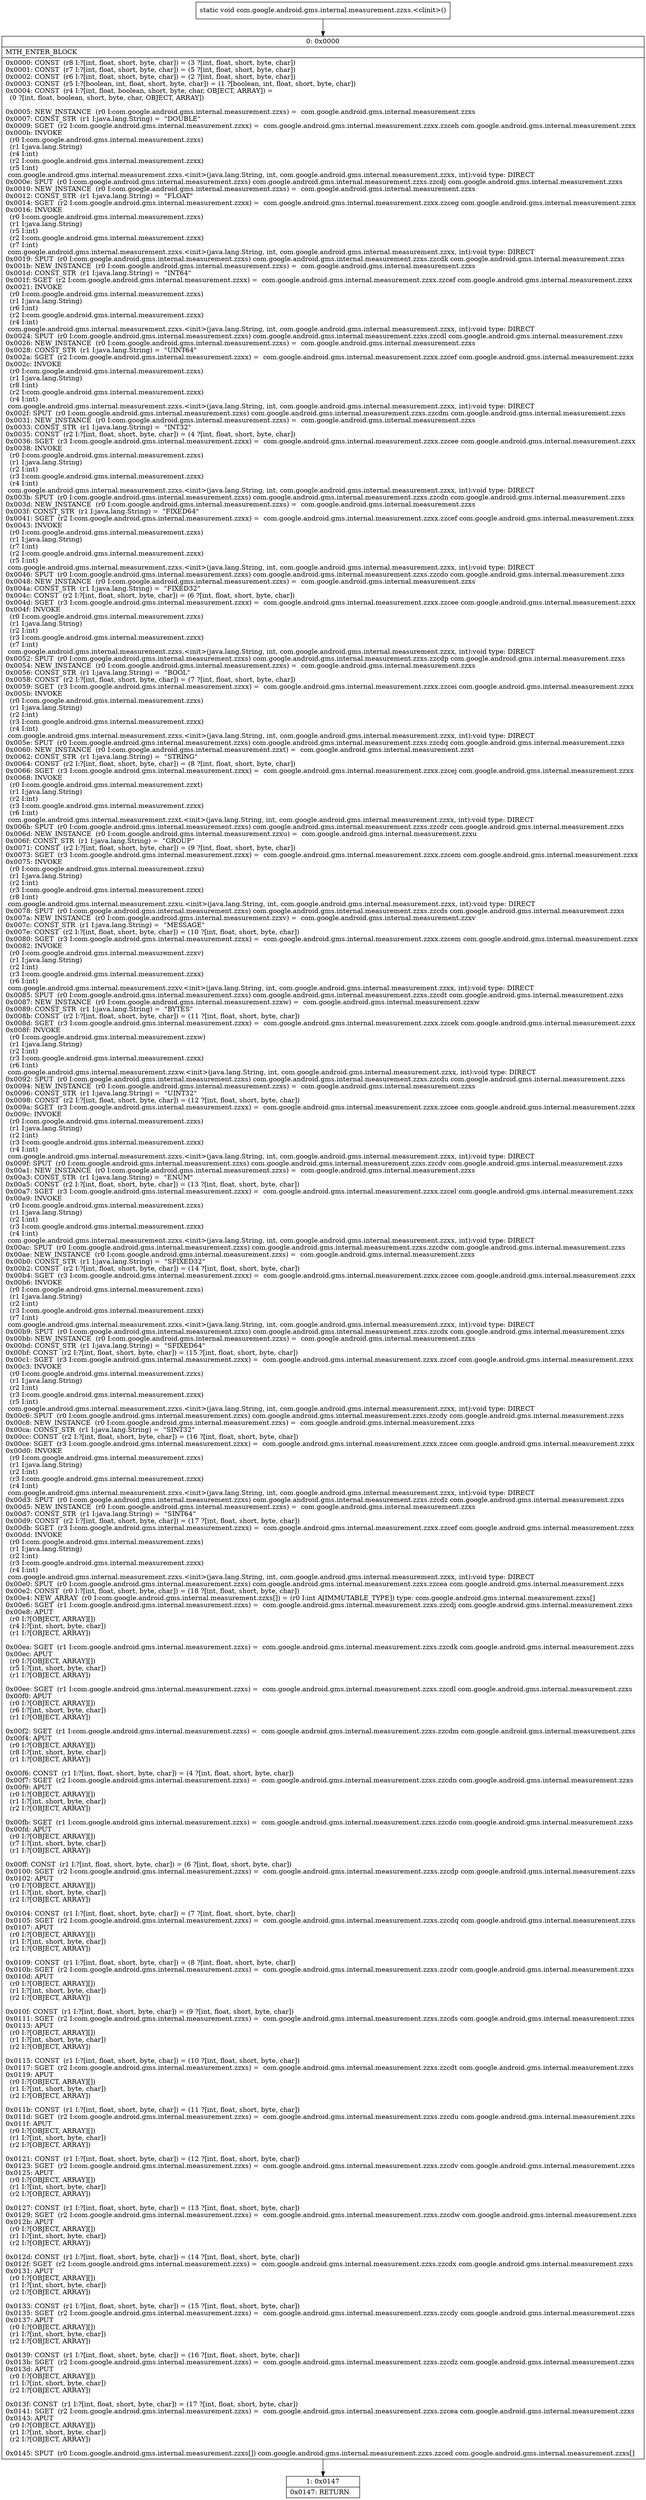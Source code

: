 digraph "CFG forcom.google.android.gms.internal.measurement.zzxs.\<clinit\>()V" {
Node_0 [shape=record,label="{0\:\ 0x0000|MTH_ENTER_BLOCK\l|0x0000: CONST  (r8 I:?[int, float, short, byte, char]) = (3 ?[int, float, short, byte, char]) \l0x0001: CONST  (r7 I:?[int, float, short, byte, char]) = (5 ?[int, float, short, byte, char]) \l0x0002: CONST  (r6 I:?[int, float, short, byte, char]) = (2 ?[int, float, short, byte, char]) \l0x0003: CONST  (r5 I:?[boolean, int, float, short, byte, char]) = (1 ?[boolean, int, float, short, byte, char]) \l0x0004: CONST  (r4 I:?[int, float, boolean, short, byte, char, OBJECT, ARRAY]) = \l  (0 ?[int, float, boolean, short, byte, char, OBJECT, ARRAY])\l \l0x0005: NEW_INSTANCE  (r0 I:com.google.android.gms.internal.measurement.zzxs) =  com.google.android.gms.internal.measurement.zzxs \l0x0007: CONST_STR  (r1 I:java.lang.String) =  \"DOUBLE\" \l0x0009: SGET  (r2 I:com.google.android.gms.internal.measurement.zzxx) =  com.google.android.gms.internal.measurement.zzxx.zzceh com.google.android.gms.internal.measurement.zzxx \l0x000b: INVOKE  \l  (r0 I:com.google.android.gms.internal.measurement.zzxs)\l  (r1 I:java.lang.String)\l  (r4 I:int)\l  (r2 I:com.google.android.gms.internal.measurement.zzxx)\l  (r5 I:int)\l com.google.android.gms.internal.measurement.zzxs.\<init\>(java.lang.String, int, com.google.android.gms.internal.measurement.zzxx, int):void type: DIRECT \l0x000e: SPUT  (r0 I:com.google.android.gms.internal.measurement.zzxs) com.google.android.gms.internal.measurement.zzxs.zzcdj com.google.android.gms.internal.measurement.zzxs \l0x0010: NEW_INSTANCE  (r0 I:com.google.android.gms.internal.measurement.zzxs) =  com.google.android.gms.internal.measurement.zzxs \l0x0012: CONST_STR  (r1 I:java.lang.String) =  \"FLOAT\" \l0x0014: SGET  (r2 I:com.google.android.gms.internal.measurement.zzxx) =  com.google.android.gms.internal.measurement.zzxx.zzceg com.google.android.gms.internal.measurement.zzxx \l0x0016: INVOKE  \l  (r0 I:com.google.android.gms.internal.measurement.zzxs)\l  (r1 I:java.lang.String)\l  (r5 I:int)\l  (r2 I:com.google.android.gms.internal.measurement.zzxx)\l  (r7 I:int)\l com.google.android.gms.internal.measurement.zzxs.\<init\>(java.lang.String, int, com.google.android.gms.internal.measurement.zzxx, int):void type: DIRECT \l0x0019: SPUT  (r0 I:com.google.android.gms.internal.measurement.zzxs) com.google.android.gms.internal.measurement.zzxs.zzcdk com.google.android.gms.internal.measurement.zzxs \l0x001b: NEW_INSTANCE  (r0 I:com.google.android.gms.internal.measurement.zzxs) =  com.google.android.gms.internal.measurement.zzxs \l0x001d: CONST_STR  (r1 I:java.lang.String) =  \"INT64\" \l0x001f: SGET  (r2 I:com.google.android.gms.internal.measurement.zzxx) =  com.google.android.gms.internal.measurement.zzxx.zzcef com.google.android.gms.internal.measurement.zzxx \l0x0021: INVOKE  \l  (r0 I:com.google.android.gms.internal.measurement.zzxs)\l  (r1 I:java.lang.String)\l  (r6 I:int)\l  (r2 I:com.google.android.gms.internal.measurement.zzxx)\l  (r4 I:int)\l com.google.android.gms.internal.measurement.zzxs.\<init\>(java.lang.String, int, com.google.android.gms.internal.measurement.zzxx, int):void type: DIRECT \l0x0024: SPUT  (r0 I:com.google.android.gms.internal.measurement.zzxs) com.google.android.gms.internal.measurement.zzxs.zzcdl com.google.android.gms.internal.measurement.zzxs \l0x0026: NEW_INSTANCE  (r0 I:com.google.android.gms.internal.measurement.zzxs) =  com.google.android.gms.internal.measurement.zzxs \l0x0028: CONST_STR  (r1 I:java.lang.String) =  \"UINT64\" \l0x002a: SGET  (r2 I:com.google.android.gms.internal.measurement.zzxx) =  com.google.android.gms.internal.measurement.zzxx.zzcef com.google.android.gms.internal.measurement.zzxx \l0x002c: INVOKE  \l  (r0 I:com.google.android.gms.internal.measurement.zzxs)\l  (r1 I:java.lang.String)\l  (r8 I:int)\l  (r2 I:com.google.android.gms.internal.measurement.zzxx)\l  (r4 I:int)\l com.google.android.gms.internal.measurement.zzxs.\<init\>(java.lang.String, int, com.google.android.gms.internal.measurement.zzxx, int):void type: DIRECT \l0x002f: SPUT  (r0 I:com.google.android.gms.internal.measurement.zzxs) com.google.android.gms.internal.measurement.zzxs.zzcdm com.google.android.gms.internal.measurement.zzxs \l0x0031: NEW_INSTANCE  (r0 I:com.google.android.gms.internal.measurement.zzxs) =  com.google.android.gms.internal.measurement.zzxs \l0x0033: CONST_STR  (r1 I:java.lang.String) =  \"INT32\" \l0x0035: CONST  (r2 I:?[int, float, short, byte, char]) = (4 ?[int, float, short, byte, char]) \l0x0036: SGET  (r3 I:com.google.android.gms.internal.measurement.zzxx) =  com.google.android.gms.internal.measurement.zzxx.zzcee com.google.android.gms.internal.measurement.zzxx \l0x0038: INVOKE  \l  (r0 I:com.google.android.gms.internal.measurement.zzxs)\l  (r1 I:java.lang.String)\l  (r2 I:int)\l  (r3 I:com.google.android.gms.internal.measurement.zzxx)\l  (r4 I:int)\l com.google.android.gms.internal.measurement.zzxs.\<init\>(java.lang.String, int, com.google.android.gms.internal.measurement.zzxx, int):void type: DIRECT \l0x003b: SPUT  (r0 I:com.google.android.gms.internal.measurement.zzxs) com.google.android.gms.internal.measurement.zzxs.zzcdn com.google.android.gms.internal.measurement.zzxs \l0x003d: NEW_INSTANCE  (r0 I:com.google.android.gms.internal.measurement.zzxs) =  com.google.android.gms.internal.measurement.zzxs \l0x003f: CONST_STR  (r1 I:java.lang.String) =  \"FIXED64\" \l0x0041: SGET  (r2 I:com.google.android.gms.internal.measurement.zzxx) =  com.google.android.gms.internal.measurement.zzxx.zzcef com.google.android.gms.internal.measurement.zzxx \l0x0043: INVOKE  \l  (r0 I:com.google.android.gms.internal.measurement.zzxs)\l  (r1 I:java.lang.String)\l  (r7 I:int)\l  (r2 I:com.google.android.gms.internal.measurement.zzxx)\l  (r5 I:int)\l com.google.android.gms.internal.measurement.zzxs.\<init\>(java.lang.String, int, com.google.android.gms.internal.measurement.zzxx, int):void type: DIRECT \l0x0046: SPUT  (r0 I:com.google.android.gms.internal.measurement.zzxs) com.google.android.gms.internal.measurement.zzxs.zzcdo com.google.android.gms.internal.measurement.zzxs \l0x0048: NEW_INSTANCE  (r0 I:com.google.android.gms.internal.measurement.zzxs) =  com.google.android.gms.internal.measurement.zzxs \l0x004a: CONST_STR  (r1 I:java.lang.String) =  \"FIXED32\" \l0x004c: CONST  (r2 I:?[int, float, short, byte, char]) = (6 ?[int, float, short, byte, char]) \l0x004d: SGET  (r3 I:com.google.android.gms.internal.measurement.zzxx) =  com.google.android.gms.internal.measurement.zzxx.zzcee com.google.android.gms.internal.measurement.zzxx \l0x004f: INVOKE  \l  (r0 I:com.google.android.gms.internal.measurement.zzxs)\l  (r1 I:java.lang.String)\l  (r2 I:int)\l  (r3 I:com.google.android.gms.internal.measurement.zzxx)\l  (r7 I:int)\l com.google.android.gms.internal.measurement.zzxs.\<init\>(java.lang.String, int, com.google.android.gms.internal.measurement.zzxx, int):void type: DIRECT \l0x0052: SPUT  (r0 I:com.google.android.gms.internal.measurement.zzxs) com.google.android.gms.internal.measurement.zzxs.zzcdp com.google.android.gms.internal.measurement.zzxs \l0x0054: NEW_INSTANCE  (r0 I:com.google.android.gms.internal.measurement.zzxs) =  com.google.android.gms.internal.measurement.zzxs \l0x0056: CONST_STR  (r1 I:java.lang.String) =  \"BOOL\" \l0x0058: CONST  (r2 I:?[int, float, short, byte, char]) = (7 ?[int, float, short, byte, char]) \l0x0059: SGET  (r3 I:com.google.android.gms.internal.measurement.zzxx) =  com.google.android.gms.internal.measurement.zzxx.zzcei com.google.android.gms.internal.measurement.zzxx \l0x005b: INVOKE  \l  (r0 I:com.google.android.gms.internal.measurement.zzxs)\l  (r1 I:java.lang.String)\l  (r2 I:int)\l  (r3 I:com.google.android.gms.internal.measurement.zzxx)\l  (r4 I:int)\l com.google.android.gms.internal.measurement.zzxs.\<init\>(java.lang.String, int, com.google.android.gms.internal.measurement.zzxx, int):void type: DIRECT \l0x005e: SPUT  (r0 I:com.google.android.gms.internal.measurement.zzxs) com.google.android.gms.internal.measurement.zzxs.zzcdq com.google.android.gms.internal.measurement.zzxs \l0x0060: NEW_INSTANCE  (r0 I:com.google.android.gms.internal.measurement.zzxt) =  com.google.android.gms.internal.measurement.zzxt \l0x0062: CONST_STR  (r1 I:java.lang.String) =  \"STRING\" \l0x0064: CONST  (r2 I:?[int, float, short, byte, char]) = (8 ?[int, float, short, byte, char]) \l0x0066: SGET  (r3 I:com.google.android.gms.internal.measurement.zzxx) =  com.google.android.gms.internal.measurement.zzxx.zzcej com.google.android.gms.internal.measurement.zzxx \l0x0068: INVOKE  \l  (r0 I:com.google.android.gms.internal.measurement.zzxt)\l  (r1 I:java.lang.String)\l  (r2 I:int)\l  (r3 I:com.google.android.gms.internal.measurement.zzxx)\l  (r6 I:int)\l com.google.android.gms.internal.measurement.zzxt.\<init\>(java.lang.String, int, com.google.android.gms.internal.measurement.zzxx, int):void type: DIRECT \l0x006b: SPUT  (r0 I:com.google.android.gms.internal.measurement.zzxs) com.google.android.gms.internal.measurement.zzxs.zzcdr com.google.android.gms.internal.measurement.zzxs \l0x006d: NEW_INSTANCE  (r0 I:com.google.android.gms.internal.measurement.zzxu) =  com.google.android.gms.internal.measurement.zzxu \l0x006f: CONST_STR  (r1 I:java.lang.String) =  \"GROUP\" \l0x0071: CONST  (r2 I:?[int, float, short, byte, char]) = (9 ?[int, float, short, byte, char]) \l0x0073: SGET  (r3 I:com.google.android.gms.internal.measurement.zzxx) =  com.google.android.gms.internal.measurement.zzxx.zzcem com.google.android.gms.internal.measurement.zzxx \l0x0075: INVOKE  \l  (r0 I:com.google.android.gms.internal.measurement.zzxu)\l  (r1 I:java.lang.String)\l  (r2 I:int)\l  (r3 I:com.google.android.gms.internal.measurement.zzxx)\l  (r8 I:int)\l com.google.android.gms.internal.measurement.zzxu.\<init\>(java.lang.String, int, com.google.android.gms.internal.measurement.zzxx, int):void type: DIRECT \l0x0078: SPUT  (r0 I:com.google.android.gms.internal.measurement.zzxs) com.google.android.gms.internal.measurement.zzxs.zzcds com.google.android.gms.internal.measurement.zzxs \l0x007a: NEW_INSTANCE  (r0 I:com.google.android.gms.internal.measurement.zzxv) =  com.google.android.gms.internal.measurement.zzxv \l0x007c: CONST_STR  (r1 I:java.lang.String) =  \"MESSAGE\" \l0x007e: CONST  (r2 I:?[int, float, short, byte, char]) = (10 ?[int, float, short, byte, char]) \l0x0080: SGET  (r3 I:com.google.android.gms.internal.measurement.zzxx) =  com.google.android.gms.internal.measurement.zzxx.zzcem com.google.android.gms.internal.measurement.zzxx \l0x0082: INVOKE  \l  (r0 I:com.google.android.gms.internal.measurement.zzxv)\l  (r1 I:java.lang.String)\l  (r2 I:int)\l  (r3 I:com.google.android.gms.internal.measurement.zzxx)\l  (r6 I:int)\l com.google.android.gms.internal.measurement.zzxv.\<init\>(java.lang.String, int, com.google.android.gms.internal.measurement.zzxx, int):void type: DIRECT \l0x0085: SPUT  (r0 I:com.google.android.gms.internal.measurement.zzxs) com.google.android.gms.internal.measurement.zzxs.zzcdt com.google.android.gms.internal.measurement.zzxs \l0x0087: NEW_INSTANCE  (r0 I:com.google.android.gms.internal.measurement.zzxw) =  com.google.android.gms.internal.measurement.zzxw \l0x0089: CONST_STR  (r1 I:java.lang.String) =  \"BYTES\" \l0x008b: CONST  (r2 I:?[int, float, short, byte, char]) = (11 ?[int, float, short, byte, char]) \l0x008d: SGET  (r3 I:com.google.android.gms.internal.measurement.zzxx) =  com.google.android.gms.internal.measurement.zzxx.zzcek com.google.android.gms.internal.measurement.zzxx \l0x008f: INVOKE  \l  (r0 I:com.google.android.gms.internal.measurement.zzxw)\l  (r1 I:java.lang.String)\l  (r2 I:int)\l  (r3 I:com.google.android.gms.internal.measurement.zzxx)\l  (r6 I:int)\l com.google.android.gms.internal.measurement.zzxw.\<init\>(java.lang.String, int, com.google.android.gms.internal.measurement.zzxx, int):void type: DIRECT \l0x0092: SPUT  (r0 I:com.google.android.gms.internal.measurement.zzxs) com.google.android.gms.internal.measurement.zzxs.zzcdu com.google.android.gms.internal.measurement.zzxs \l0x0094: NEW_INSTANCE  (r0 I:com.google.android.gms.internal.measurement.zzxs) =  com.google.android.gms.internal.measurement.zzxs \l0x0096: CONST_STR  (r1 I:java.lang.String) =  \"UINT32\" \l0x0098: CONST  (r2 I:?[int, float, short, byte, char]) = (12 ?[int, float, short, byte, char]) \l0x009a: SGET  (r3 I:com.google.android.gms.internal.measurement.zzxx) =  com.google.android.gms.internal.measurement.zzxx.zzcee com.google.android.gms.internal.measurement.zzxx \l0x009c: INVOKE  \l  (r0 I:com.google.android.gms.internal.measurement.zzxs)\l  (r1 I:java.lang.String)\l  (r2 I:int)\l  (r3 I:com.google.android.gms.internal.measurement.zzxx)\l  (r4 I:int)\l com.google.android.gms.internal.measurement.zzxs.\<init\>(java.lang.String, int, com.google.android.gms.internal.measurement.zzxx, int):void type: DIRECT \l0x009f: SPUT  (r0 I:com.google.android.gms.internal.measurement.zzxs) com.google.android.gms.internal.measurement.zzxs.zzcdv com.google.android.gms.internal.measurement.zzxs \l0x00a1: NEW_INSTANCE  (r0 I:com.google.android.gms.internal.measurement.zzxs) =  com.google.android.gms.internal.measurement.zzxs \l0x00a3: CONST_STR  (r1 I:java.lang.String) =  \"ENUM\" \l0x00a5: CONST  (r2 I:?[int, float, short, byte, char]) = (13 ?[int, float, short, byte, char]) \l0x00a7: SGET  (r3 I:com.google.android.gms.internal.measurement.zzxx) =  com.google.android.gms.internal.measurement.zzxx.zzcel com.google.android.gms.internal.measurement.zzxx \l0x00a9: INVOKE  \l  (r0 I:com.google.android.gms.internal.measurement.zzxs)\l  (r1 I:java.lang.String)\l  (r2 I:int)\l  (r3 I:com.google.android.gms.internal.measurement.zzxx)\l  (r4 I:int)\l com.google.android.gms.internal.measurement.zzxs.\<init\>(java.lang.String, int, com.google.android.gms.internal.measurement.zzxx, int):void type: DIRECT \l0x00ac: SPUT  (r0 I:com.google.android.gms.internal.measurement.zzxs) com.google.android.gms.internal.measurement.zzxs.zzcdw com.google.android.gms.internal.measurement.zzxs \l0x00ae: NEW_INSTANCE  (r0 I:com.google.android.gms.internal.measurement.zzxs) =  com.google.android.gms.internal.measurement.zzxs \l0x00b0: CONST_STR  (r1 I:java.lang.String) =  \"SFIXED32\" \l0x00b2: CONST  (r2 I:?[int, float, short, byte, char]) = (14 ?[int, float, short, byte, char]) \l0x00b4: SGET  (r3 I:com.google.android.gms.internal.measurement.zzxx) =  com.google.android.gms.internal.measurement.zzxx.zzcee com.google.android.gms.internal.measurement.zzxx \l0x00b6: INVOKE  \l  (r0 I:com.google.android.gms.internal.measurement.zzxs)\l  (r1 I:java.lang.String)\l  (r2 I:int)\l  (r3 I:com.google.android.gms.internal.measurement.zzxx)\l  (r7 I:int)\l com.google.android.gms.internal.measurement.zzxs.\<init\>(java.lang.String, int, com.google.android.gms.internal.measurement.zzxx, int):void type: DIRECT \l0x00b9: SPUT  (r0 I:com.google.android.gms.internal.measurement.zzxs) com.google.android.gms.internal.measurement.zzxs.zzcdx com.google.android.gms.internal.measurement.zzxs \l0x00bb: NEW_INSTANCE  (r0 I:com.google.android.gms.internal.measurement.zzxs) =  com.google.android.gms.internal.measurement.zzxs \l0x00bd: CONST_STR  (r1 I:java.lang.String) =  \"SFIXED64\" \l0x00bf: CONST  (r2 I:?[int, float, short, byte, char]) = (15 ?[int, float, short, byte, char]) \l0x00c1: SGET  (r3 I:com.google.android.gms.internal.measurement.zzxx) =  com.google.android.gms.internal.measurement.zzxx.zzcef com.google.android.gms.internal.measurement.zzxx \l0x00c3: INVOKE  \l  (r0 I:com.google.android.gms.internal.measurement.zzxs)\l  (r1 I:java.lang.String)\l  (r2 I:int)\l  (r3 I:com.google.android.gms.internal.measurement.zzxx)\l  (r5 I:int)\l com.google.android.gms.internal.measurement.zzxs.\<init\>(java.lang.String, int, com.google.android.gms.internal.measurement.zzxx, int):void type: DIRECT \l0x00c6: SPUT  (r0 I:com.google.android.gms.internal.measurement.zzxs) com.google.android.gms.internal.measurement.zzxs.zzcdy com.google.android.gms.internal.measurement.zzxs \l0x00c8: NEW_INSTANCE  (r0 I:com.google.android.gms.internal.measurement.zzxs) =  com.google.android.gms.internal.measurement.zzxs \l0x00ca: CONST_STR  (r1 I:java.lang.String) =  \"SINT32\" \l0x00cc: CONST  (r2 I:?[int, float, short, byte, char]) = (16 ?[int, float, short, byte, char]) \l0x00ce: SGET  (r3 I:com.google.android.gms.internal.measurement.zzxx) =  com.google.android.gms.internal.measurement.zzxx.zzcee com.google.android.gms.internal.measurement.zzxx \l0x00d0: INVOKE  \l  (r0 I:com.google.android.gms.internal.measurement.zzxs)\l  (r1 I:java.lang.String)\l  (r2 I:int)\l  (r3 I:com.google.android.gms.internal.measurement.zzxx)\l  (r4 I:int)\l com.google.android.gms.internal.measurement.zzxs.\<init\>(java.lang.String, int, com.google.android.gms.internal.measurement.zzxx, int):void type: DIRECT \l0x00d3: SPUT  (r0 I:com.google.android.gms.internal.measurement.zzxs) com.google.android.gms.internal.measurement.zzxs.zzcdz com.google.android.gms.internal.measurement.zzxs \l0x00d5: NEW_INSTANCE  (r0 I:com.google.android.gms.internal.measurement.zzxs) =  com.google.android.gms.internal.measurement.zzxs \l0x00d7: CONST_STR  (r1 I:java.lang.String) =  \"SINT64\" \l0x00d9: CONST  (r2 I:?[int, float, short, byte, char]) = (17 ?[int, float, short, byte, char]) \l0x00db: SGET  (r3 I:com.google.android.gms.internal.measurement.zzxx) =  com.google.android.gms.internal.measurement.zzxx.zzcef com.google.android.gms.internal.measurement.zzxx \l0x00dd: INVOKE  \l  (r0 I:com.google.android.gms.internal.measurement.zzxs)\l  (r1 I:java.lang.String)\l  (r2 I:int)\l  (r3 I:com.google.android.gms.internal.measurement.zzxx)\l  (r4 I:int)\l com.google.android.gms.internal.measurement.zzxs.\<init\>(java.lang.String, int, com.google.android.gms.internal.measurement.zzxx, int):void type: DIRECT \l0x00e0: SPUT  (r0 I:com.google.android.gms.internal.measurement.zzxs) com.google.android.gms.internal.measurement.zzxs.zzcea com.google.android.gms.internal.measurement.zzxs \l0x00e2: CONST  (r0 I:?[int, float, short, byte, char]) = (18 ?[int, float, short, byte, char]) \l0x00e4: NEW_ARRAY  (r0 I:com.google.android.gms.internal.measurement.zzxs[]) = (r0 I:int A[IMMUTABLE_TYPE]) type: com.google.android.gms.internal.measurement.zzxs[] \l0x00e6: SGET  (r1 I:com.google.android.gms.internal.measurement.zzxs) =  com.google.android.gms.internal.measurement.zzxs.zzcdj com.google.android.gms.internal.measurement.zzxs \l0x00e8: APUT  \l  (r0 I:?[OBJECT, ARRAY][])\l  (r4 I:?[int, short, byte, char])\l  (r1 I:?[OBJECT, ARRAY])\l \l0x00ea: SGET  (r1 I:com.google.android.gms.internal.measurement.zzxs) =  com.google.android.gms.internal.measurement.zzxs.zzcdk com.google.android.gms.internal.measurement.zzxs \l0x00ec: APUT  \l  (r0 I:?[OBJECT, ARRAY][])\l  (r5 I:?[int, short, byte, char])\l  (r1 I:?[OBJECT, ARRAY])\l \l0x00ee: SGET  (r1 I:com.google.android.gms.internal.measurement.zzxs) =  com.google.android.gms.internal.measurement.zzxs.zzcdl com.google.android.gms.internal.measurement.zzxs \l0x00f0: APUT  \l  (r0 I:?[OBJECT, ARRAY][])\l  (r6 I:?[int, short, byte, char])\l  (r1 I:?[OBJECT, ARRAY])\l \l0x00f2: SGET  (r1 I:com.google.android.gms.internal.measurement.zzxs) =  com.google.android.gms.internal.measurement.zzxs.zzcdm com.google.android.gms.internal.measurement.zzxs \l0x00f4: APUT  \l  (r0 I:?[OBJECT, ARRAY][])\l  (r8 I:?[int, short, byte, char])\l  (r1 I:?[OBJECT, ARRAY])\l \l0x00f6: CONST  (r1 I:?[int, float, short, byte, char]) = (4 ?[int, float, short, byte, char]) \l0x00f7: SGET  (r2 I:com.google.android.gms.internal.measurement.zzxs) =  com.google.android.gms.internal.measurement.zzxs.zzcdn com.google.android.gms.internal.measurement.zzxs \l0x00f9: APUT  \l  (r0 I:?[OBJECT, ARRAY][])\l  (r1 I:?[int, short, byte, char])\l  (r2 I:?[OBJECT, ARRAY])\l \l0x00fb: SGET  (r1 I:com.google.android.gms.internal.measurement.zzxs) =  com.google.android.gms.internal.measurement.zzxs.zzcdo com.google.android.gms.internal.measurement.zzxs \l0x00fd: APUT  \l  (r0 I:?[OBJECT, ARRAY][])\l  (r7 I:?[int, short, byte, char])\l  (r1 I:?[OBJECT, ARRAY])\l \l0x00ff: CONST  (r1 I:?[int, float, short, byte, char]) = (6 ?[int, float, short, byte, char]) \l0x0100: SGET  (r2 I:com.google.android.gms.internal.measurement.zzxs) =  com.google.android.gms.internal.measurement.zzxs.zzcdp com.google.android.gms.internal.measurement.zzxs \l0x0102: APUT  \l  (r0 I:?[OBJECT, ARRAY][])\l  (r1 I:?[int, short, byte, char])\l  (r2 I:?[OBJECT, ARRAY])\l \l0x0104: CONST  (r1 I:?[int, float, short, byte, char]) = (7 ?[int, float, short, byte, char]) \l0x0105: SGET  (r2 I:com.google.android.gms.internal.measurement.zzxs) =  com.google.android.gms.internal.measurement.zzxs.zzcdq com.google.android.gms.internal.measurement.zzxs \l0x0107: APUT  \l  (r0 I:?[OBJECT, ARRAY][])\l  (r1 I:?[int, short, byte, char])\l  (r2 I:?[OBJECT, ARRAY])\l \l0x0109: CONST  (r1 I:?[int, float, short, byte, char]) = (8 ?[int, float, short, byte, char]) \l0x010b: SGET  (r2 I:com.google.android.gms.internal.measurement.zzxs) =  com.google.android.gms.internal.measurement.zzxs.zzcdr com.google.android.gms.internal.measurement.zzxs \l0x010d: APUT  \l  (r0 I:?[OBJECT, ARRAY][])\l  (r1 I:?[int, short, byte, char])\l  (r2 I:?[OBJECT, ARRAY])\l \l0x010f: CONST  (r1 I:?[int, float, short, byte, char]) = (9 ?[int, float, short, byte, char]) \l0x0111: SGET  (r2 I:com.google.android.gms.internal.measurement.zzxs) =  com.google.android.gms.internal.measurement.zzxs.zzcds com.google.android.gms.internal.measurement.zzxs \l0x0113: APUT  \l  (r0 I:?[OBJECT, ARRAY][])\l  (r1 I:?[int, short, byte, char])\l  (r2 I:?[OBJECT, ARRAY])\l \l0x0115: CONST  (r1 I:?[int, float, short, byte, char]) = (10 ?[int, float, short, byte, char]) \l0x0117: SGET  (r2 I:com.google.android.gms.internal.measurement.zzxs) =  com.google.android.gms.internal.measurement.zzxs.zzcdt com.google.android.gms.internal.measurement.zzxs \l0x0119: APUT  \l  (r0 I:?[OBJECT, ARRAY][])\l  (r1 I:?[int, short, byte, char])\l  (r2 I:?[OBJECT, ARRAY])\l \l0x011b: CONST  (r1 I:?[int, float, short, byte, char]) = (11 ?[int, float, short, byte, char]) \l0x011d: SGET  (r2 I:com.google.android.gms.internal.measurement.zzxs) =  com.google.android.gms.internal.measurement.zzxs.zzcdu com.google.android.gms.internal.measurement.zzxs \l0x011f: APUT  \l  (r0 I:?[OBJECT, ARRAY][])\l  (r1 I:?[int, short, byte, char])\l  (r2 I:?[OBJECT, ARRAY])\l \l0x0121: CONST  (r1 I:?[int, float, short, byte, char]) = (12 ?[int, float, short, byte, char]) \l0x0123: SGET  (r2 I:com.google.android.gms.internal.measurement.zzxs) =  com.google.android.gms.internal.measurement.zzxs.zzcdv com.google.android.gms.internal.measurement.zzxs \l0x0125: APUT  \l  (r0 I:?[OBJECT, ARRAY][])\l  (r1 I:?[int, short, byte, char])\l  (r2 I:?[OBJECT, ARRAY])\l \l0x0127: CONST  (r1 I:?[int, float, short, byte, char]) = (13 ?[int, float, short, byte, char]) \l0x0129: SGET  (r2 I:com.google.android.gms.internal.measurement.zzxs) =  com.google.android.gms.internal.measurement.zzxs.zzcdw com.google.android.gms.internal.measurement.zzxs \l0x012b: APUT  \l  (r0 I:?[OBJECT, ARRAY][])\l  (r1 I:?[int, short, byte, char])\l  (r2 I:?[OBJECT, ARRAY])\l \l0x012d: CONST  (r1 I:?[int, float, short, byte, char]) = (14 ?[int, float, short, byte, char]) \l0x012f: SGET  (r2 I:com.google.android.gms.internal.measurement.zzxs) =  com.google.android.gms.internal.measurement.zzxs.zzcdx com.google.android.gms.internal.measurement.zzxs \l0x0131: APUT  \l  (r0 I:?[OBJECT, ARRAY][])\l  (r1 I:?[int, short, byte, char])\l  (r2 I:?[OBJECT, ARRAY])\l \l0x0133: CONST  (r1 I:?[int, float, short, byte, char]) = (15 ?[int, float, short, byte, char]) \l0x0135: SGET  (r2 I:com.google.android.gms.internal.measurement.zzxs) =  com.google.android.gms.internal.measurement.zzxs.zzcdy com.google.android.gms.internal.measurement.zzxs \l0x0137: APUT  \l  (r0 I:?[OBJECT, ARRAY][])\l  (r1 I:?[int, short, byte, char])\l  (r2 I:?[OBJECT, ARRAY])\l \l0x0139: CONST  (r1 I:?[int, float, short, byte, char]) = (16 ?[int, float, short, byte, char]) \l0x013b: SGET  (r2 I:com.google.android.gms.internal.measurement.zzxs) =  com.google.android.gms.internal.measurement.zzxs.zzcdz com.google.android.gms.internal.measurement.zzxs \l0x013d: APUT  \l  (r0 I:?[OBJECT, ARRAY][])\l  (r1 I:?[int, short, byte, char])\l  (r2 I:?[OBJECT, ARRAY])\l \l0x013f: CONST  (r1 I:?[int, float, short, byte, char]) = (17 ?[int, float, short, byte, char]) \l0x0141: SGET  (r2 I:com.google.android.gms.internal.measurement.zzxs) =  com.google.android.gms.internal.measurement.zzxs.zzcea com.google.android.gms.internal.measurement.zzxs \l0x0143: APUT  \l  (r0 I:?[OBJECT, ARRAY][])\l  (r1 I:?[int, short, byte, char])\l  (r2 I:?[OBJECT, ARRAY])\l \l0x0145: SPUT  (r0 I:com.google.android.gms.internal.measurement.zzxs[]) com.google.android.gms.internal.measurement.zzxs.zzced com.google.android.gms.internal.measurement.zzxs[] \l}"];
Node_1 [shape=record,label="{1\:\ 0x0147|0x0147: RETURN   \l}"];
MethodNode[shape=record,label="{static void com.google.android.gms.internal.measurement.zzxs.\<clinit\>() }"];
MethodNode -> Node_0;
Node_0 -> Node_1;
}

